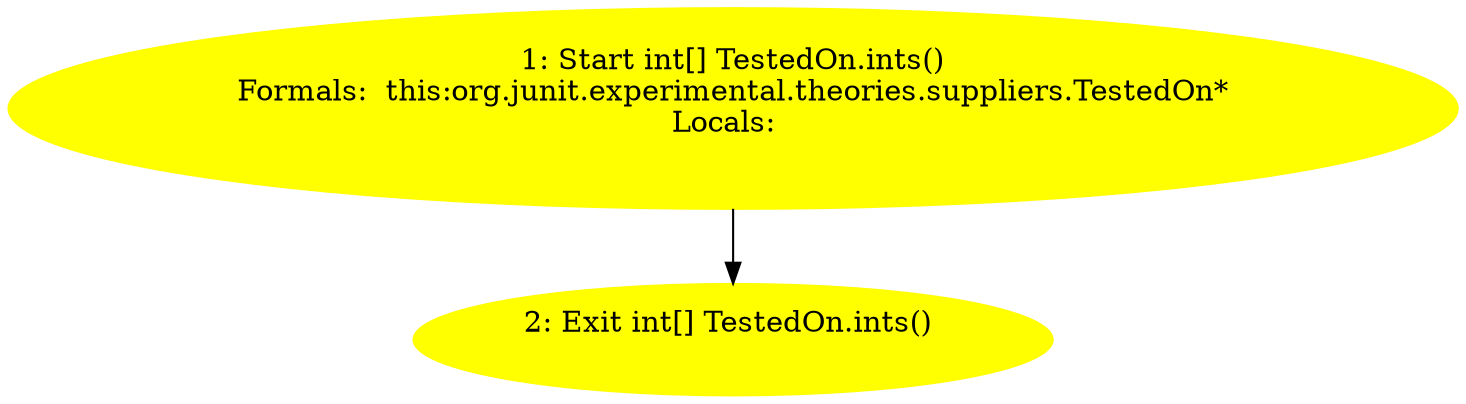 /* @generated */
digraph cfg {
"org.junit.experimental.theories.suppliers.TestedOn.ints():int[].ba784d13a40d0aca5f52b99597e24c0f_1" [label="1: Start int[] TestedOn.ints()\nFormals:  this:org.junit.experimental.theories.suppliers.TestedOn*\nLocals:  \n  " color=yellow style=filled]
	

	 "org.junit.experimental.theories.suppliers.TestedOn.ints():int[].ba784d13a40d0aca5f52b99597e24c0f_1" -> "org.junit.experimental.theories.suppliers.TestedOn.ints():int[].ba784d13a40d0aca5f52b99597e24c0f_2" ;
"org.junit.experimental.theories.suppliers.TestedOn.ints():int[].ba784d13a40d0aca5f52b99597e24c0f_2" [label="2: Exit int[] TestedOn.ints() \n  " color=yellow style=filled]
	

}
